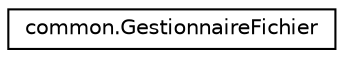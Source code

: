 digraph "Graphical Class Hierarchy"
{
  edge [fontname="Helvetica",fontsize="10",labelfontname="Helvetica",labelfontsize="10"];
  node [fontname="Helvetica",fontsize="10",shape=record];
  rankdir="LR";
  Node0 [label="common.GestionnaireFichier",height=0.2,width=0.4,color="black", fillcolor="white", style="filled",URL="$classcommon_1_1GestionnaireFichier.html",tooltip="Cette classe gere le fichier partagés. "];
}
